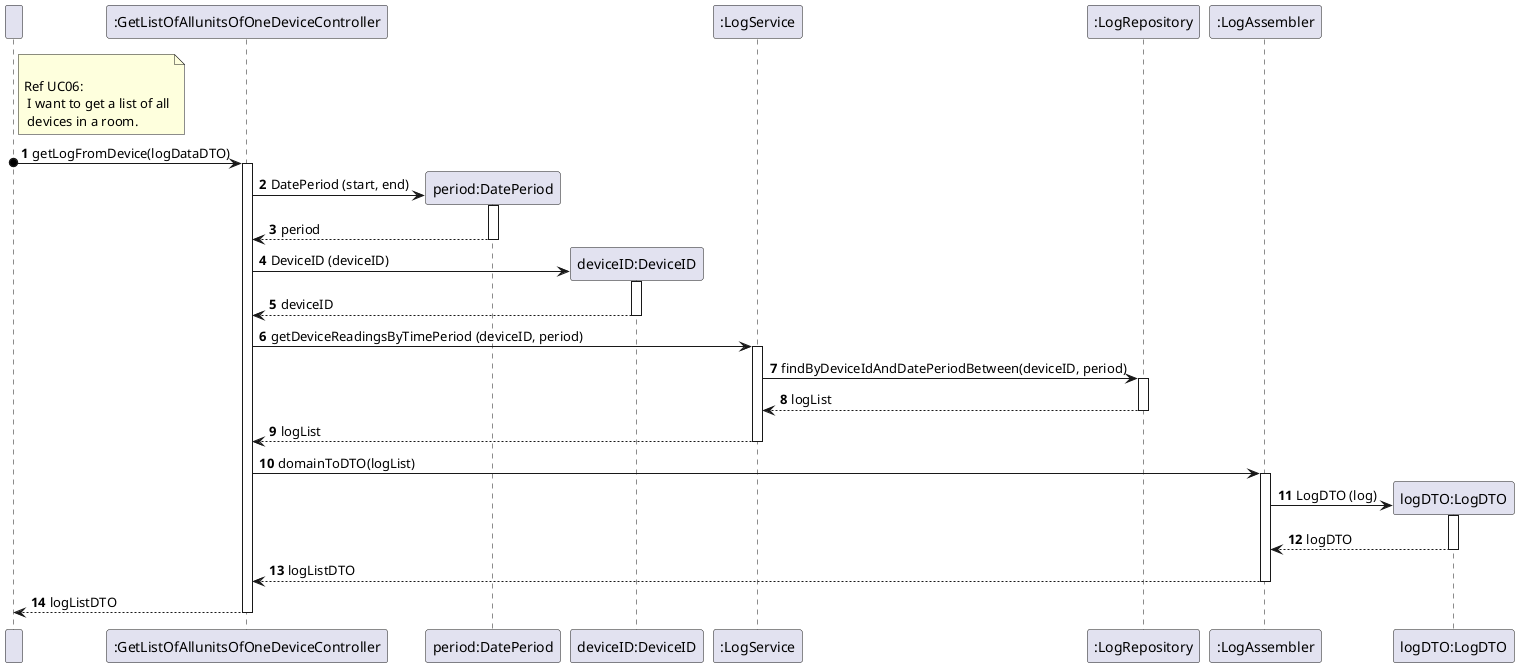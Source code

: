 @startuml
!pragma layout smetana

participant " " as User
participant ":GetListOfAllunitsOfOneDeviceController" as Controller

participant "period:DatePeriod" as DatePeriod
participant "deviceID:DeviceID" as DeviceID
participant ":LogService" as LogService
participant ":LogRepository" as Repository
participant ":LogAssembler" as Assembler
participant "logDTO:LogDTO" as DTO

autonumber

note right of User

  Ref UC06:
   I want to get a list of all
   devices in a room.
end note



User o-> Controller: getLogFromDevice(logDataDTO)

activate Controller
'DatePeriod and DeviceID are created
create DatePeriod
Controller -> DatePeriod: DatePeriod (start, end)
activate DatePeriod
DatePeriod --> Controller: period
deactivate DatePeriod

create DeviceID
Controller -> DeviceID: DeviceID (deviceID)
activate DeviceID
DeviceID --> Controller: deviceID
deactivate DeviceID


'getAllunitsOfDeviceInGivenPeriod -> getStartDate, getEndDate
Controller -> LogService: getDeviceReadingsByTimePeriod (deviceID, period)

'getStartDate -> localDateTimeStart
activate LogService

'findByDeviceIdAndTimeStampBetween -> look in all unit repositories
LogService -> Repository: findByDeviceIdAndDatePeriodBetween(deviceID, period)

activate Repository
Repository --> LogService: logList

deactivate Repository
LogService --> Controller: logList


deactivate LogService
Controller -> Assembler: domainToDTO(logList)

activate Assembler
create DTO
Assembler -> DTO: LogDTO (log)
activate DTO
DTO --> Assembler: logDTO

deactivate DTO
Assembler --> Controller: logListDTO

deactivate Assembler
Controller --> User: logListDTO
deactivate Controller


@enduml